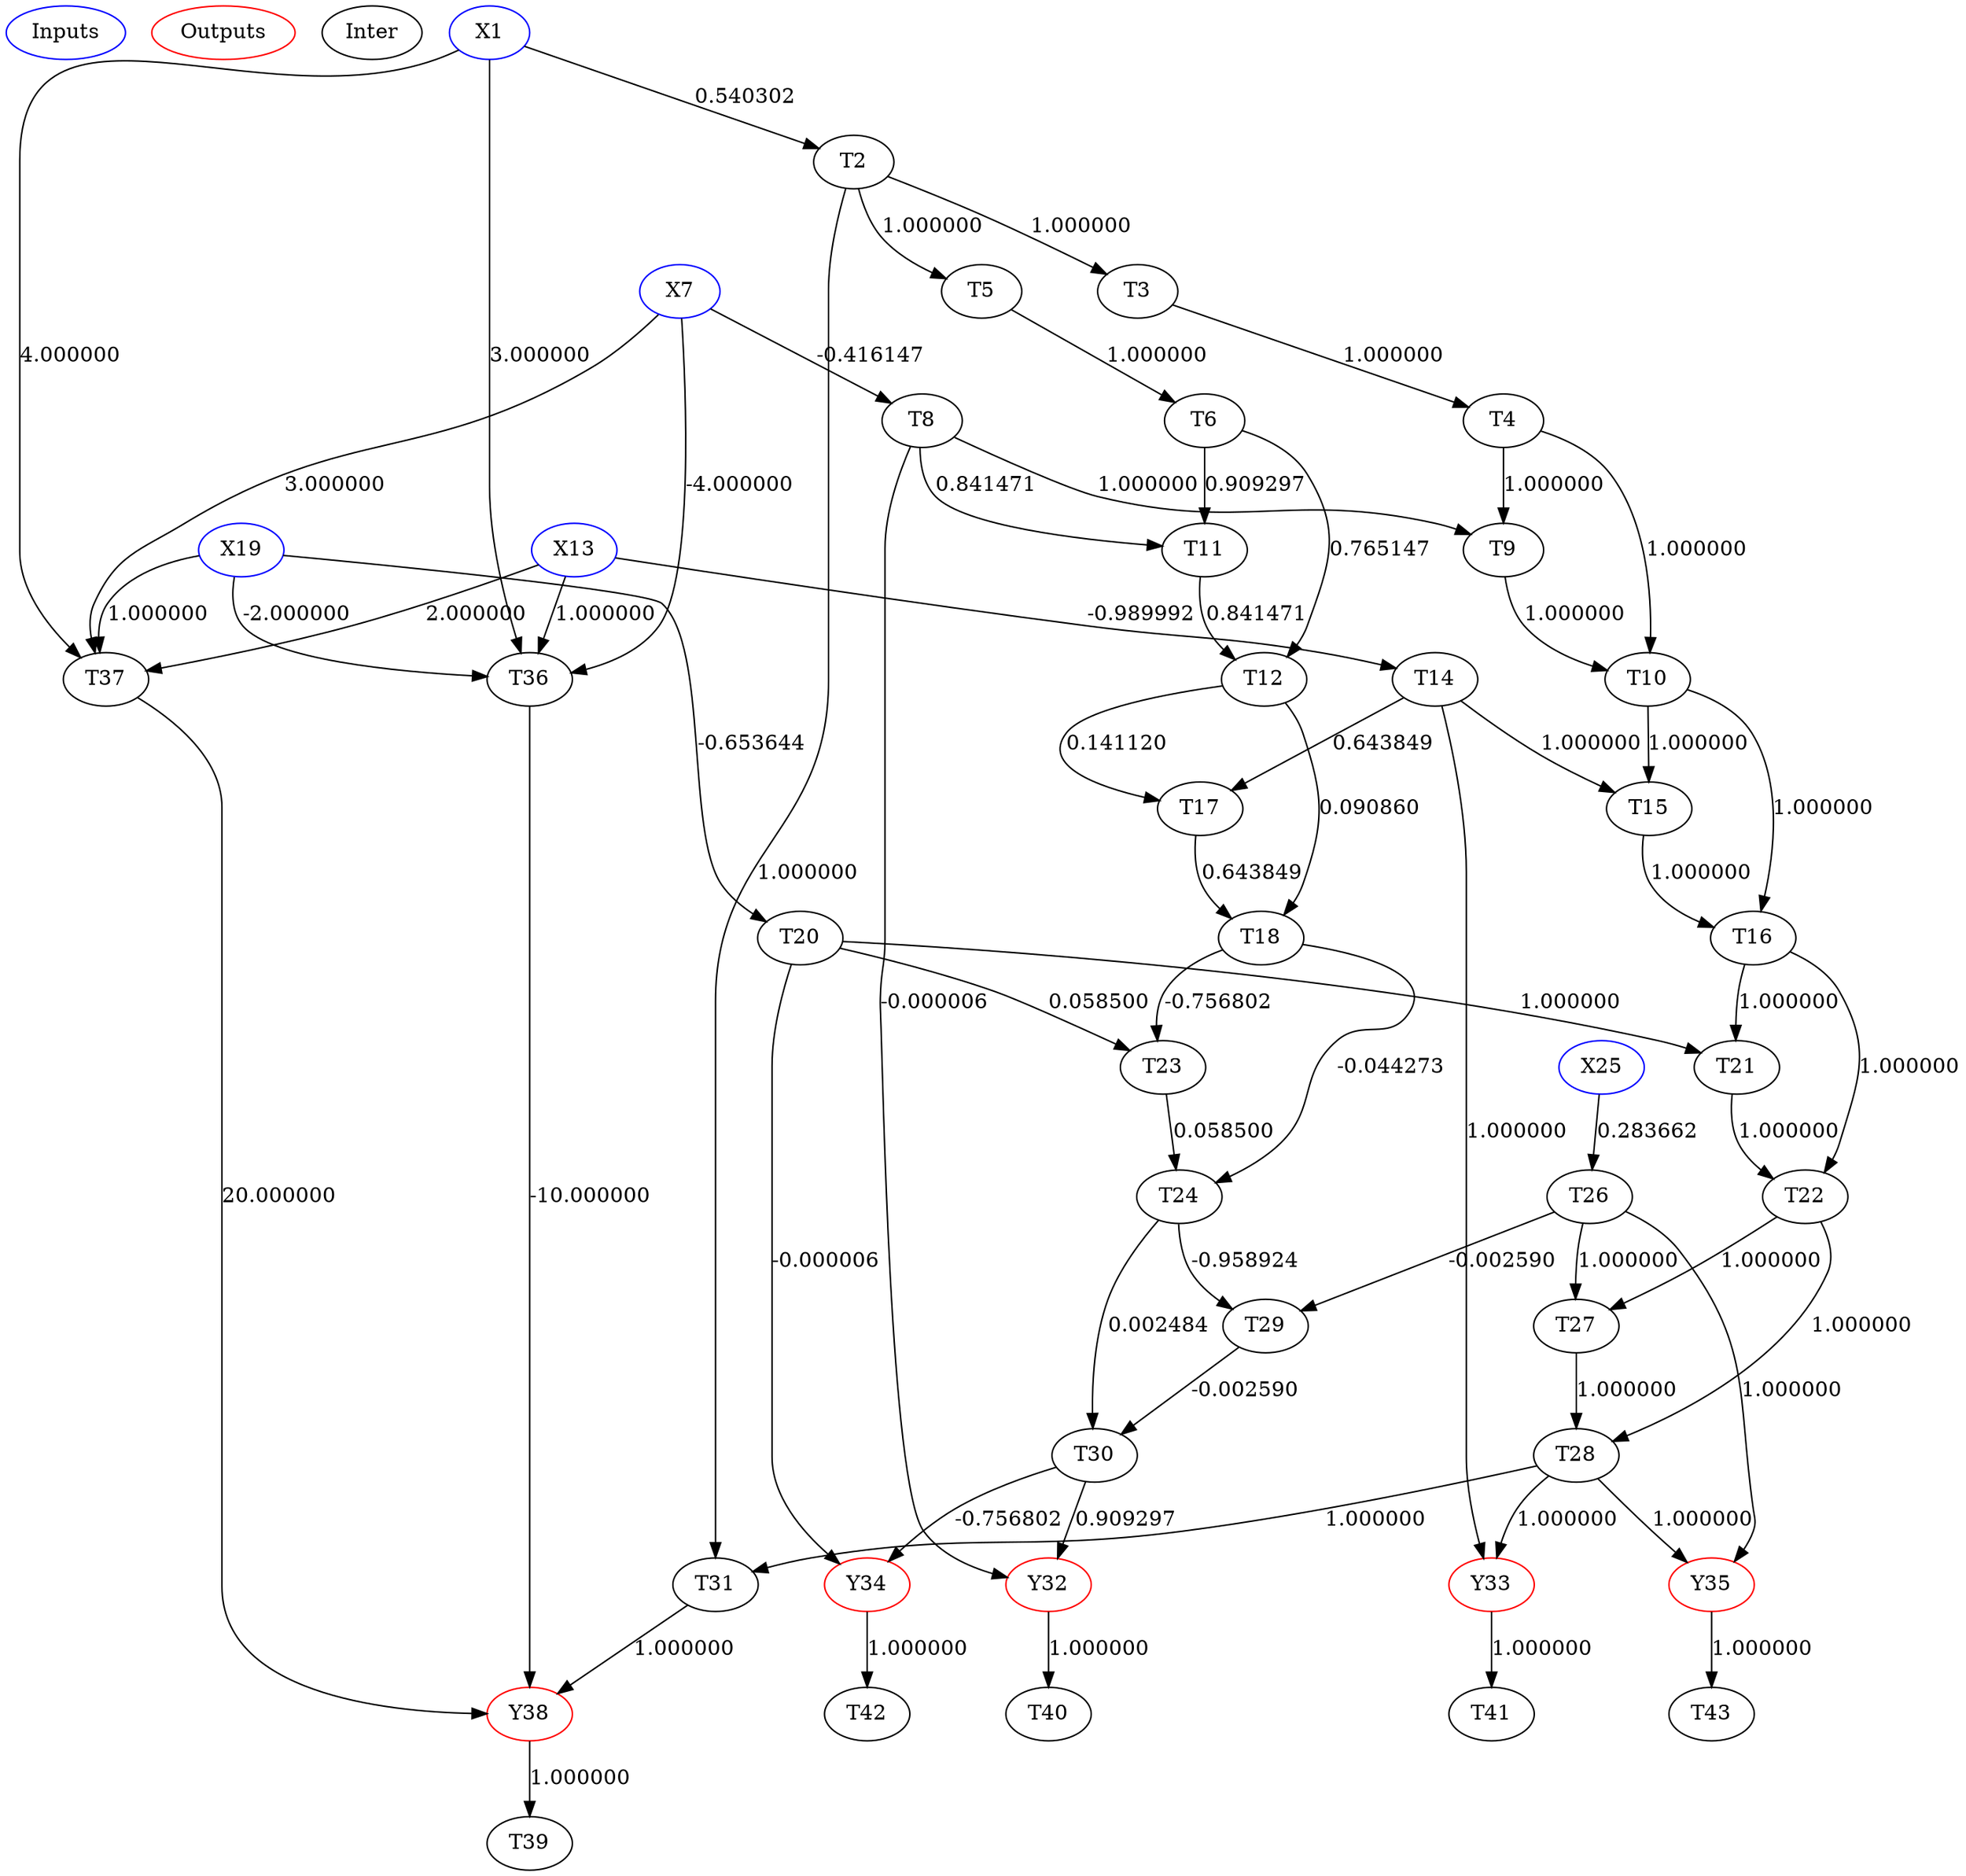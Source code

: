 digraph Net {
Inputs [label = "Inputs", color="blue"];
Outputs [label = "Outputs", color="red"];
Inter [label = "Inter"];
A1_1 [label = "X1", color="blue"];
A2_1 [label = "T2", color="black"];
A1_1 -> A2_1 [label="0.540302"];
A3_1 [label = "T3", color="black"];
A2_1 -> A3_1 [label="1.000000"];
A4_1 [label = "T4", color="black"];
A3_1 -> A4_1 [label="1.000000"];
A5_1 [label = "T5", color="black"];
A2_1 -> A5_1 [label="1.000000"];
A6_1 [label = "T6", color="black"];
A5_1 -> A6_1 [label="1.000000"];
A7_1 [label = "X7", color="blue"];
A8_1 [label = "T8", color="black"];
A7_1 -> A8_1 [label="-0.416147"];
A9_1 [label = "T9", color="black"];
A4_1 -> A9_1 [label="1.000000"];
A8_1 -> A9_1 [label="1.000000"];
A10_1 [label = "T10", color="black"];
A4_1 -> A10_1 [label="1.000000"];
A9_1 -> A10_1 [label="1.000000"];
A11_1 [label = "T11", color="black"];
A6_1 -> A11_1 [label="0.909297"];
A8_1 -> A11_1 [label="0.841471"];
A12_1 [label = "T12", color="black"];
A6_1 -> A12_1 [label="0.765147"];
A11_1 -> A12_1 [label="0.841471"];
A13_1 [label = "X13", color="blue"];
A14_1 [label = "T14", color="black"];
A13_1 -> A14_1 [label="-0.989992"];
A15_1 [label = "T15", color="black"];
A10_1 -> A15_1 [label="1.000000"];
A14_1 -> A15_1 [label="1.000000"];
A16_1 [label = "T16", color="black"];
A10_1 -> A16_1 [label="1.000000"];
A15_1 -> A16_1 [label="1.000000"];
A17_1 [label = "T17", color="black"];
A12_1 -> A17_1 [label="0.141120"];
A14_1 -> A17_1 [label="0.643849"];
A18_1 [label = "T18", color="black"];
A12_1 -> A18_1 [label="0.090860"];
A17_1 -> A18_1 [label="0.643849"];
A19_1 [label = "X19", color="blue"];
A20_1 [label = "T20", color="black"];
A19_1 -> A20_1 [label="-0.653644"];
A21_1 [label = "T21", color="black"];
A16_1 -> A21_1 [label="1.000000"];
A20_1 -> A21_1 [label="1.000000"];
A22_1 [label = "T22", color="black"];
A16_1 -> A22_1 [label="1.000000"];
A21_1 -> A22_1 [label="1.000000"];
A23_1 [label = "T23", color="black"];
A18_1 -> A23_1 [label="-0.756802"];
A20_1 -> A23_1 [label="0.058500"];
A24_1 [label = "T24", color="black"];
A18_1 -> A24_1 [label="-0.044273"];
A23_1 -> A24_1 [label="0.058500"];
A25_1 [label = "X25", color="blue"];
A26_1 [label = "T26", color="black"];
A25_1 -> A26_1 [label="0.283662"];
A27_1 [label = "T27", color="black"];
A22_1 -> A27_1 [label="1.000000"];
A26_1 -> A27_1 [label="1.000000"];
A28_1 [label = "T28", color="black"];
A22_1 -> A28_1 [label="1.000000"];
A27_1 -> A28_1 [label="1.000000"];
A29_1 [label = "T29", color="black"];
A24_1 -> A29_1 [label="-0.958924"];
A26_1 -> A29_1 [label="-0.002590"];
A30_1 [label = "T30", color="black"];
A24_1 -> A30_1 [label="0.002484"];
A29_1 -> A30_1 [label="-0.002590"];
A31_1 [label = "T31", color="black"];
A2_1 -> A31_1 [label="1.000000"];
A28_1 -> A31_1 [label="1.000000"];
A32_1 [label = "Y32", color="red"];
A8_1 -> A32_1 [label="-0.000006"];
A30_1 -> A32_1 [label="0.909297"];
A33_1 [label = "Y33", color="red"];
A14_1 -> A33_1 [label="1.000000"];
A28_1 -> A33_1 [label="1.000000"];
A34_1 [label = "Y34", color="red"];
A20_1 -> A34_1 [label="-0.000006"];
A30_1 -> A34_1 [label="-0.756802"];
A35_1 [label = "Y35", color="red"];
A26_1 -> A35_1 [label="1.000000"];
A28_1 -> A35_1 [label="1.000000"];
A36_1 [label = "T36", color="black"];
A1_1 -> A36_1 [label="3.000000"];
A7_1 -> A36_1 [label="-4.000000"];
A13_1 -> A36_1 [label="1.000000"];
A19_1 -> A36_1 [label="-2.000000"];
A37_1 [label = "T37", color="black"];
A1_1 -> A37_1 [label="4.000000"];
A7_1 -> A37_1 [label="3.000000"];
A13_1 -> A37_1 [label="2.000000"];
A19_1 -> A37_1 [label="1.000000"];
A38_1 [label = "Y38", color="red"];
A31_1 -> A38_1 [label="1.000000"];
A36_1 -> A38_1 [label="-10.000000"];
A37_1 -> A38_1 [label="20.000000"];
A39_1 [label = "T39", color="black"];
A38_1 -> A39_1 [label="1.000000"];
A40_1 [label = "T40", color="black"];
A32_1 -> A40_1 [label="1.000000"];
A41_1 [label = "T41", color="black"];
A33_1 -> A41_1 [label="1.000000"];
A42_1 [label = "T42", color="black"];
A34_1 -> A42_1 [label="1.000000"];
A43_1 [label = "T43", color="black"];
A35_1 -> A43_1 [label="1.000000"];
}